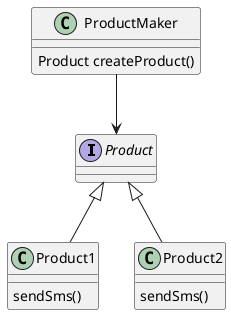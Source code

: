 @startuml

interface Product
class ProductMaker
Product <|-- Product1
Product <|-- Product2
ProductMaker --> Product

class Product1{
    sendSms()
}


class Product2{
    sendSms()
}

class ProductMaker{
    Product createProduct()
}
@enduml